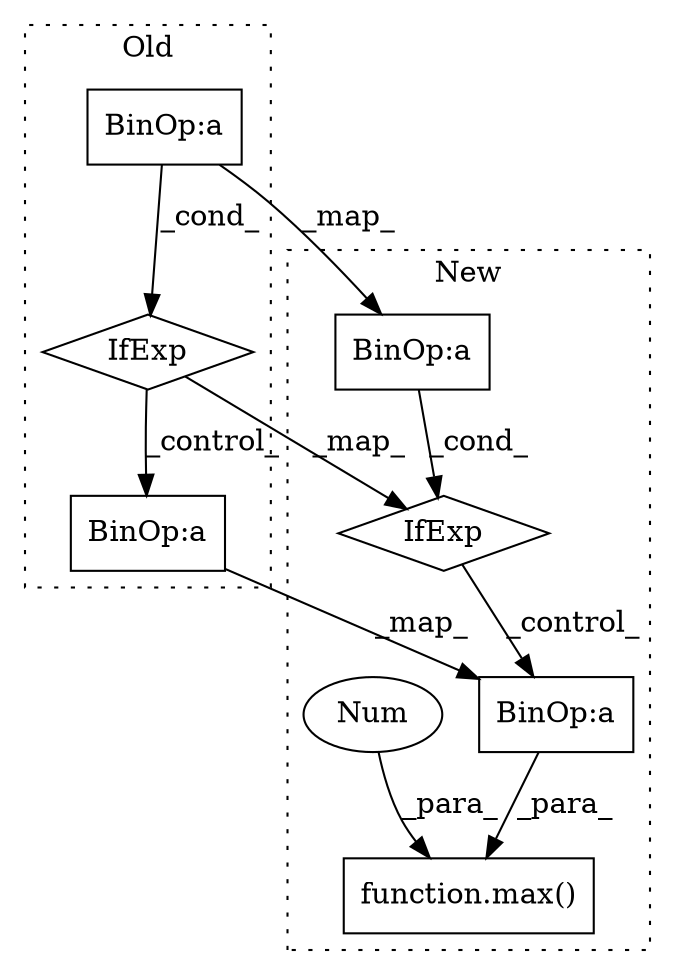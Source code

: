 digraph G {
subgraph cluster0 {
1 [label="IfExp" a="51" s="4232,4241" l="4,6" shape="diamond"];
3 [label="BinOp:a" a="82" s="4237" l="3" shape="box"];
6 [label="BinOp:a" a="82" s="4248" l="3" shape="box"];
label = "Old";
style="dotted";
}
subgraph cluster1 {
2 [label="IfExp" a="51" s="4296,4305" l="4,6" shape="diamond"];
4 [label="BinOp:a" a="82" s="4301" l="3" shape="box"];
5 [label="BinOp:a" a="82" s="4312" l="3" shape="box"];
7 [label="function.max()" a="75" s="4291,4319" l="4,1" shape="box"];
8 [label="Num" a="76" s="4318" l="1" shape="ellipse"];
label = "New";
style="dotted";
}
1 -> 2 [label="_map_"];
1 -> 6 [label="_control_"];
2 -> 5 [label="_control_"];
3 -> 1 [label="_cond_"];
3 -> 4 [label="_map_"];
4 -> 2 [label="_cond_"];
5 -> 7 [label="_para_"];
6 -> 5 [label="_map_"];
8 -> 7 [label="_para_"];
}